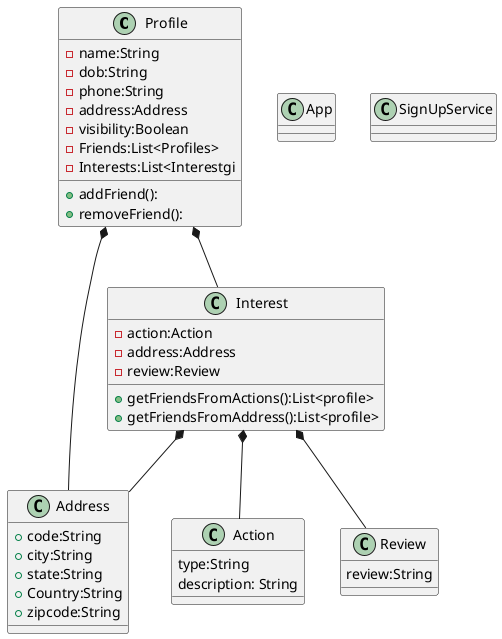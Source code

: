 @startuml
'https://plantuml.com/class-diagram

class Profile {
    - name:String
    - dob:String
    - phone:String
    - address:Address
    - visibility:Boolean
    - Friends:List<Profiles>
    - Interests:List<Interestgi

    + addFriend():
    + removeFriend():

}

class Interest {
    - action:Action
    - address:Address
    - review:Review

    + getFriendsFromActions():List<profile>
    + getFriendsFromAddress():List<profile>
}

class Address {
    + code:String
    + city:String
    + state:String
    + Country:String
    + zipcode:String

}

class Action {
    type:String
    description: String
}

class Review {
    review:String
}

class App {}
class SignUpService {}

Profile *-- Interest
Profile *-- Address

Interest *-- Address
Interest *-- Action
Interest *-- Review


@enduml